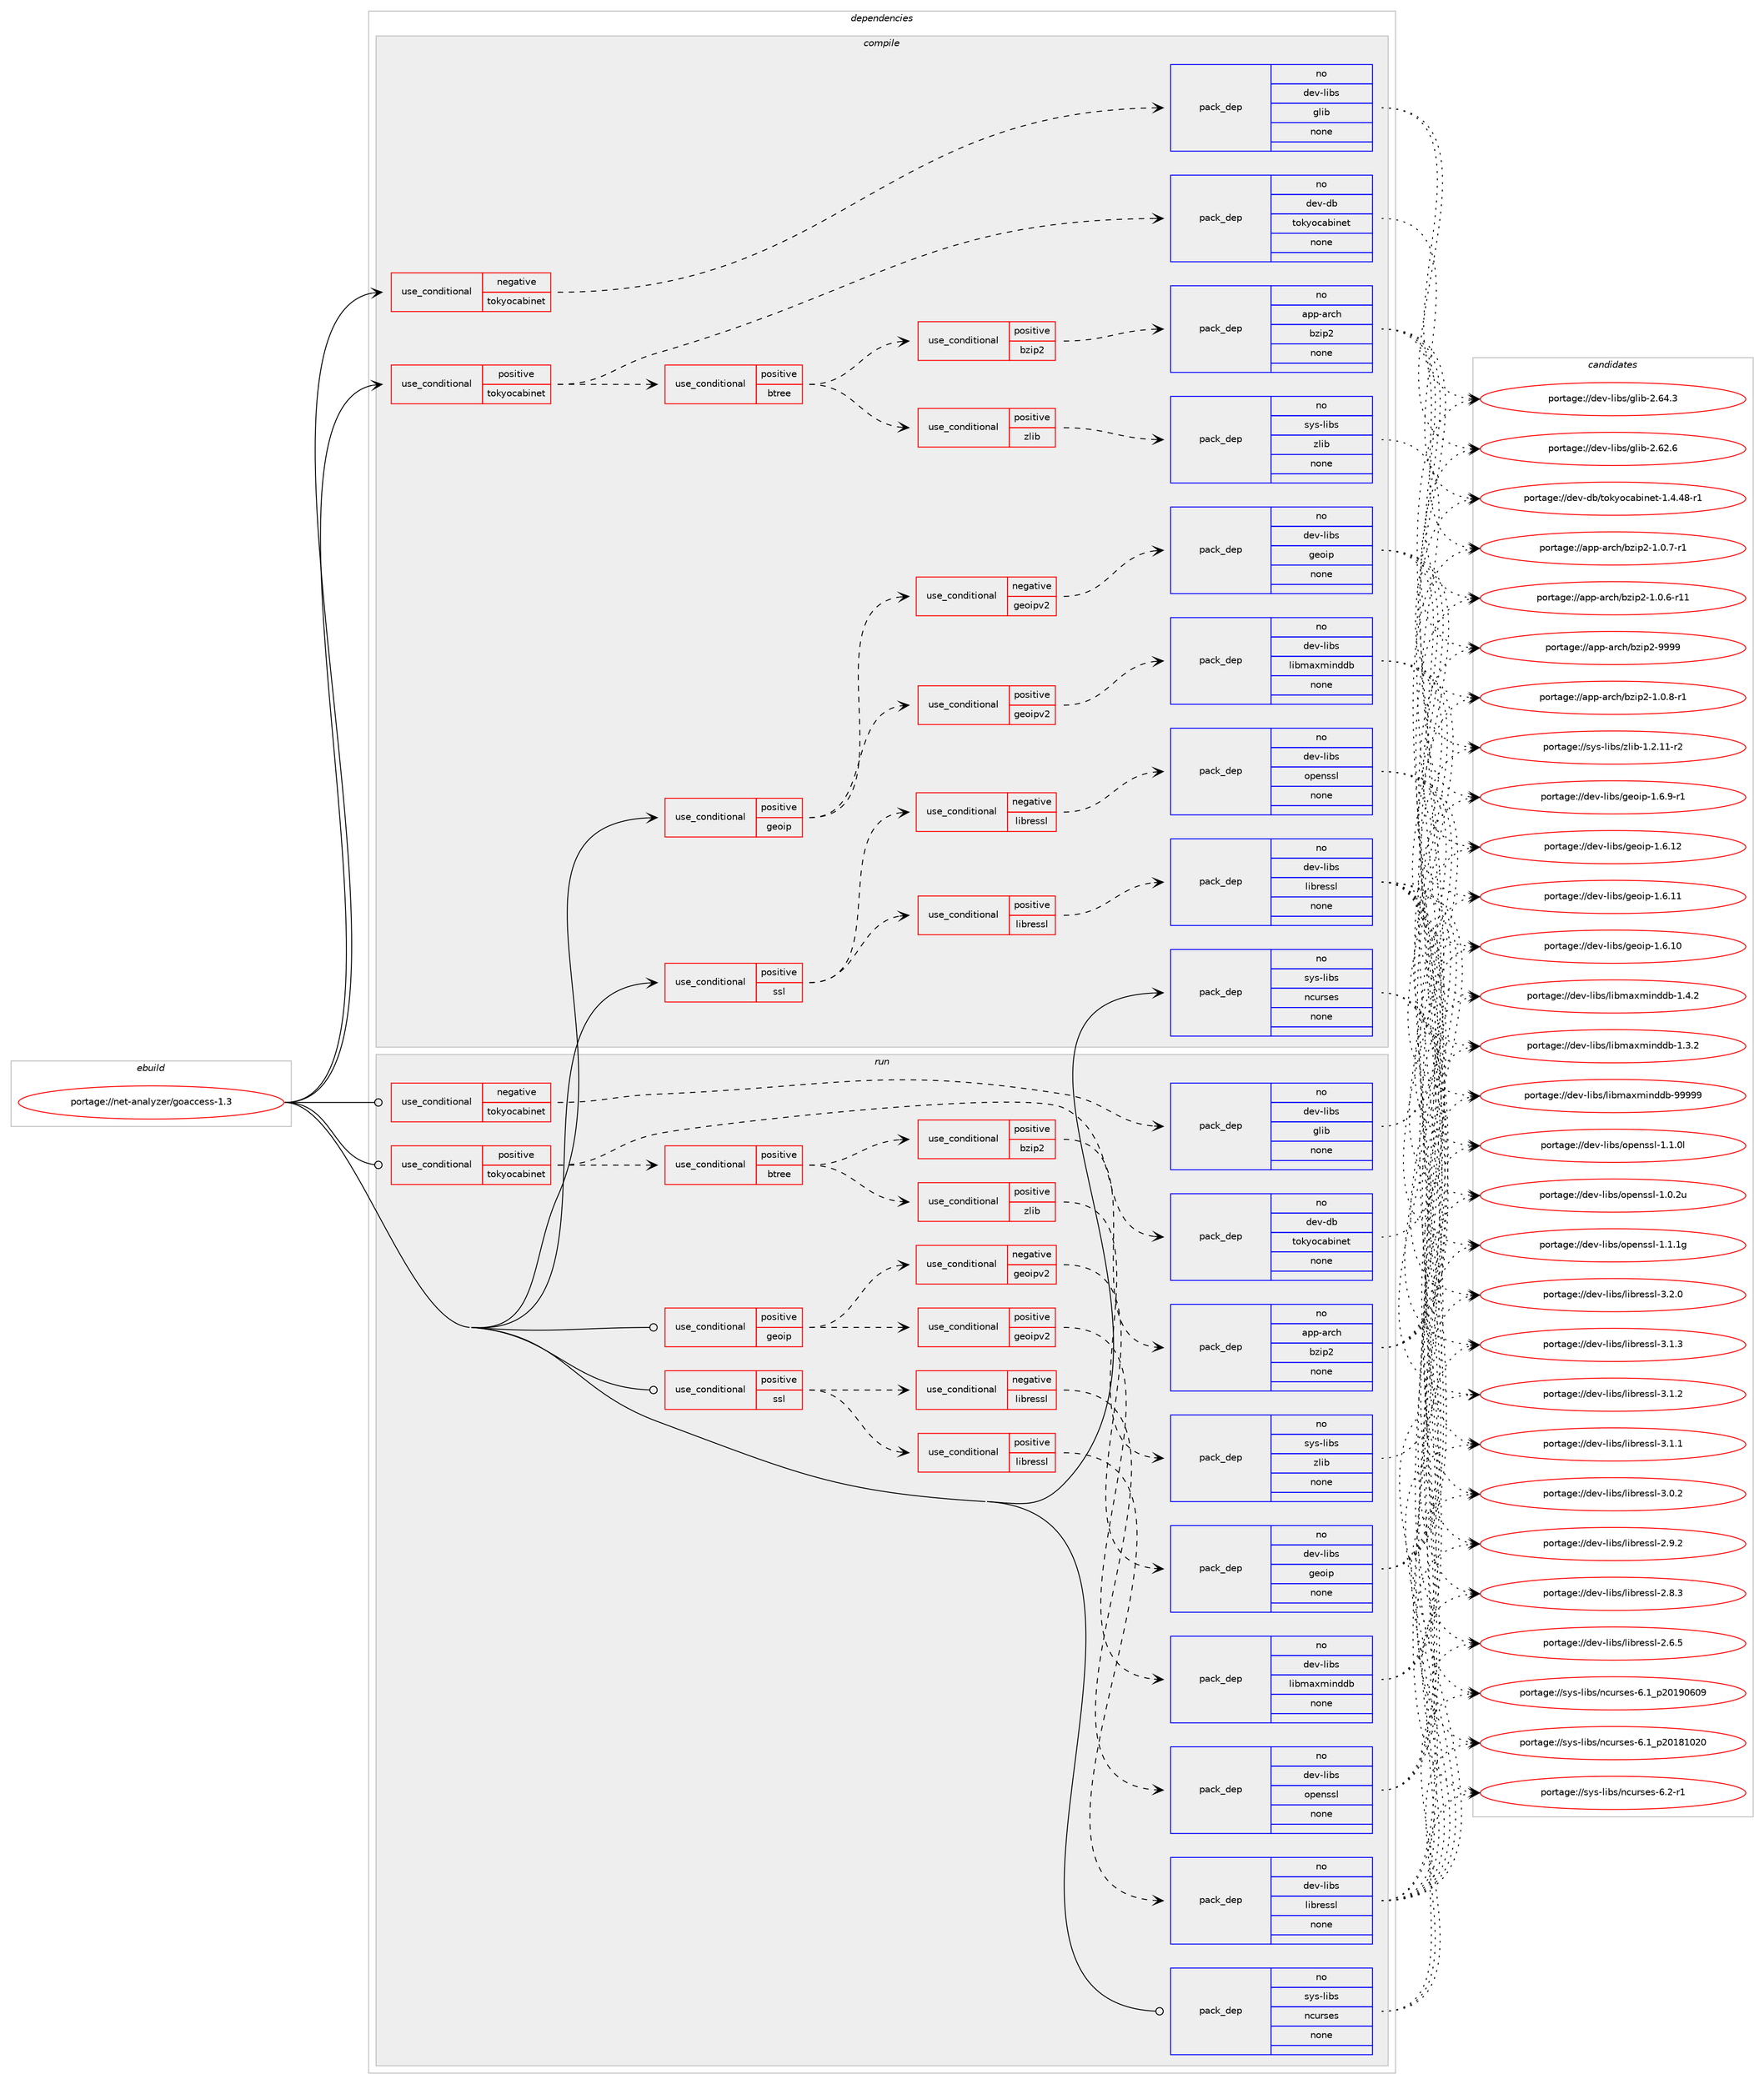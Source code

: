 digraph prolog {

# *************
# Graph options
# *************

newrank=true;
concentrate=true;
compound=true;
graph [rankdir=LR,fontname=Helvetica,fontsize=10,ranksep=1.5];#, ranksep=2.5, nodesep=0.2];
edge  [arrowhead=vee];
node  [fontname=Helvetica,fontsize=10];

# **********
# The ebuild
# **********

subgraph cluster_leftcol {
color=gray;
rank=same;
label=<<i>ebuild</i>>;
id [label="portage://net-analyzer/goaccess-1.3", color=red, width=4, href="../net-analyzer/goaccess-1.3.svg"];
}

# ****************
# The dependencies
# ****************

subgraph cluster_midcol {
color=gray;
label=<<i>dependencies</i>>;
subgraph cluster_compile {
fillcolor="#eeeeee";
style=filled;
label=<<i>compile</i>>;
subgraph cond1036 {
dependency7653 [label=<<TABLE BORDER="0" CELLBORDER="1" CELLSPACING="0" CELLPADDING="4"><TR><TD ROWSPAN="3" CELLPADDING="10">use_conditional</TD></TR><TR><TD>negative</TD></TR><TR><TD>tokyocabinet</TD></TR></TABLE>>, shape=none, color=red];
subgraph pack6536 {
dependency7654 [label=<<TABLE BORDER="0" CELLBORDER="1" CELLSPACING="0" CELLPADDING="4" WIDTH="220"><TR><TD ROWSPAN="6" CELLPADDING="30">pack_dep</TD></TR><TR><TD WIDTH="110">no</TD></TR><TR><TD>dev-libs</TD></TR><TR><TD>glib</TD></TR><TR><TD>none</TD></TR><TR><TD></TD></TR></TABLE>>, shape=none, color=blue];
}
dependency7653:e -> dependency7654:w [weight=20,style="dashed",arrowhead="vee"];
}
id:e -> dependency7653:w [weight=20,style="solid",arrowhead="vee"];
subgraph cond1037 {
dependency7655 [label=<<TABLE BORDER="0" CELLBORDER="1" CELLSPACING="0" CELLPADDING="4"><TR><TD ROWSPAN="3" CELLPADDING="10">use_conditional</TD></TR><TR><TD>positive</TD></TR><TR><TD>geoip</TD></TR></TABLE>>, shape=none, color=red];
subgraph cond1038 {
dependency7656 [label=<<TABLE BORDER="0" CELLBORDER="1" CELLSPACING="0" CELLPADDING="4"><TR><TD ROWSPAN="3" CELLPADDING="10">use_conditional</TD></TR><TR><TD>negative</TD></TR><TR><TD>geoipv2</TD></TR></TABLE>>, shape=none, color=red];
subgraph pack6537 {
dependency7657 [label=<<TABLE BORDER="0" CELLBORDER="1" CELLSPACING="0" CELLPADDING="4" WIDTH="220"><TR><TD ROWSPAN="6" CELLPADDING="30">pack_dep</TD></TR><TR><TD WIDTH="110">no</TD></TR><TR><TD>dev-libs</TD></TR><TR><TD>geoip</TD></TR><TR><TD>none</TD></TR><TR><TD></TD></TR></TABLE>>, shape=none, color=blue];
}
dependency7656:e -> dependency7657:w [weight=20,style="dashed",arrowhead="vee"];
}
dependency7655:e -> dependency7656:w [weight=20,style="dashed",arrowhead="vee"];
subgraph cond1039 {
dependency7658 [label=<<TABLE BORDER="0" CELLBORDER="1" CELLSPACING="0" CELLPADDING="4"><TR><TD ROWSPAN="3" CELLPADDING="10">use_conditional</TD></TR><TR><TD>positive</TD></TR><TR><TD>geoipv2</TD></TR></TABLE>>, shape=none, color=red];
subgraph pack6538 {
dependency7659 [label=<<TABLE BORDER="0" CELLBORDER="1" CELLSPACING="0" CELLPADDING="4" WIDTH="220"><TR><TD ROWSPAN="6" CELLPADDING="30">pack_dep</TD></TR><TR><TD WIDTH="110">no</TD></TR><TR><TD>dev-libs</TD></TR><TR><TD>libmaxminddb</TD></TR><TR><TD>none</TD></TR><TR><TD></TD></TR></TABLE>>, shape=none, color=blue];
}
dependency7658:e -> dependency7659:w [weight=20,style="dashed",arrowhead="vee"];
}
dependency7655:e -> dependency7658:w [weight=20,style="dashed",arrowhead="vee"];
}
id:e -> dependency7655:w [weight=20,style="solid",arrowhead="vee"];
subgraph cond1040 {
dependency7660 [label=<<TABLE BORDER="0" CELLBORDER="1" CELLSPACING="0" CELLPADDING="4"><TR><TD ROWSPAN="3" CELLPADDING="10">use_conditional</TD></TR><TR><TD>positive</TD></TR><TR><TD>ssl</TD></TR></TABLE>>, shape=none, color=red];
subgraph cond1041 {
dependency7661 [label=<<TABLE BORDER="0" CELLBORDER="1" CELLSPACING="0" CELLPADDING="4"><TR><TD ROWSPAN="3" CELLPADDING="10">use_conditional</TD></TR><TR><TD>negative</TD></TR><TR><TD>libressl</TD></TR></TABLE>>, shape=none, color=red];
subgraph pack6539 {
dependency7662 [label=<<TABLE BORDER="0" CELLBORDER="1" CELLSPACING="0" CELLPADDING="4" WIDTH="220"><TR><TD ROWSPAN="6" CELLPADDING="30">pack_dep</TD></TR><TR><TD WIDTH="110">no</TD></TR><TR><TD>dev-libs</TD></TR><TR><TD>openssl</TD></TR><TR><TD>none</TD></TR><TR><TD></TD></TR></TABLE>>, shape=none, color=blue];
}
dependency7661:e -> dependency7662:w [weight=20,style="dashed",arrowhead="vee"];
}
dependency7660:e -> dependency7661:w [weight=20,style="dashed",arrowhead="vee"];
subgraph cond1042 {
dependency7663 [label=<<TABLE BORDER="0" CELLBORDER="1" CELLSPACING="0" CELLPADDING="4"><TR><TD ROWSPAN="3" CELLPADDING="10">use_conditional</TD></TR><TR><TD>positive</TD></TR><TR><TD>libressl</TD></TR></TABLE>>, shape=none, color=red];
subgraph pack6540 {
dependency7664 [label=<<TABLE BORDER="0" CELLBORDER="1" CELLSPACING="0" CELLPADDING="4" WIDTH="220"><TR><TD ROWSPAN="6" CELLPADDING="30">pack_dep</TD></TR><TR><TD WIDTH="110">no</TD></TR><TR><TD>dev-libs</TD></TR><TR><TD>libressl</TD></TR><TR><TD>none</TD></TR><TR><TD></TD></TR></TABLE>>, shape=none, color=blue];
}
dependency7663:e -> dependency7664:w [weight=20,style="dashed",arrowhead="vee"];
}
dependency7660:e -> dependency7663:w [weight=20,style="dashed",arrowhead="vee"];
}
id:e -> dependency7660:w [weight=20,style="solid",arrowhead="vee"];
subgraph cond1043 {
dependency7665 [label=<<TABLE BORDER="0" CELLBORDER="1" CELLSPACING="0" CELLPADDING="4"><TR><TD ROWSPAN="3" CELLPADDING="10">use_conditional</TD></TR><TR><TD>positive</TD></TR><TR><TD>tokyocabinet</TD></TR></TABLE>>, shape=none, color=red];
subgraph pack6541 {
dependency7666 [label=<<TABLE BORDER="0" CELLBORDER="1" CELLSPACING="0" CELLPADDING="4" WIDTH="220"><TR><TD ROWSPAN="6" CELLPADDING="30">pack_dep</TD></TR><TR><TD WIDTH="110">no</TD></TR><TR><TD>dev-db</TD></TR><TR><TD>tokyocabinet</TD></TR><TR><TD>none</TD></TR><TR><TD></TD></TR></TABLE>>, shape=none, color=blue];
}
dependency7665:e -> dependency7666:w [weight=20,style="dashed",arrowhead="vee"];
subgraph cond1044 {
dependency7667 [label=<<TABLE BORDER="0" CELLBORDER="1" CELLSPACING="0" CELLPADDING="4"><TR><TD ROWSPAN="3" CELLPADDING="10">use_conditional</TD></TR><TR><TD>positive</TD></TR><TR><TD>btree</TD></TR></TABLE>>, shape=none, color=red];
subgraph cond1045 {
dependency7668 [label=<<TABLE BORDER="0" CELLBORDER="1" CELLSPACING="0" CELLPADDING="4"><TR><TD ROWSPAN="3" CELLPADDING="10">use_conditional</TD></TR><TR><TD>positive</TD></TR><TR><TD>bzip2</TD></TR></TABLE>>, shape=none, color=red];
subgraph pack6542 {
dependency7669 [label=<<TABLE BORDER="0" CELLBORDER="1" CELLSPACING="0" CELLPADDING="4" WIDTH="220"><TR><TD ROWSPAN="6" CELLPADDING="30">pack_dep</TD></TR><TR><TD WIDTH="110">no</TD></TR><TR><TD>app-arch</TD></TR><TR><TD>bzip2</TD></TR><TR><TD>none</TD></TR><TR><TD></TD></TR></TABLE>>, shape=none, color=blue];
}
dependency7668:e -> dependency7669:w [weight=20,style="dashed",arrowhead="vee"];
}
dependency7667:e -> dependency7668:w [weight=20,style="dashed",arrowhead="vee"];
subgraph cond1046 {
dependency7670 [label=<<TABLE BORDER="0" CELLBORDER="1" CELLSPACING="0" CELLPADDING="4"><TR><TD ROWSPAN="3" CELLPADDING="10">use_conditional</TD></TR><TR><TD>positive</TD></TR><TR><TD>zlib</TD></TR></TABLE>>, shape=none, color=red];
subgraph pack6543 {
dependency7671 [label=<<TABLE BORDER="0" CELLBORDER="1" CELLSPACING="0" CELLPADDING="4" WIDTH="220"><TR><TD ROWSPAN="6" CELLPADDING="30">pack_dep</TD></TR><TR><TD WIDTH="110">no</TD></TR><TR><TD>sys-libs</TD></TR><TR><TD>zlib</TD></TR><TR><TD>none</TD></TR><TR><TD></TD></TR></TABLE>>, shape=none, color=blue];
}
dependency7670:e -> dependency7671:w [weight=20,style="dashed",arrowhead="vee"];
}
dependency7667:e -> dependency7670:w [weight=20,style="dashed",arrowhead="vee"];
}
dependency7665:e -> dependency7667:w [weight=20,style="dashed",arrowhead="vee"];
}
id:e -> dependency7665:w [weight=20,style="solid",arrowhead="vee"];
subgraph pack6544 {
dependency7672 [label=<<TABLE BORDER="0" CELLBORDER="1" CELLSPACING="0" CELLPADDING="4" WIDTH="220"><TR><TD ROWSPAN="6" CELLPADDING="30">pack_dep</TD></TR><TR><TD WIDTH="110">no</TD></TR><TR><TD>sys-libs</TD></TR><TR><TD>ncurses</TD></TR><TR><TD>none</TD></TR><TR><TD></TD></TR></TABLE>>, shape=none, color=blue];
}
id:e -> dependency7672:w [weight=20,style="solid",arrowhead="vee"];
}
subgraph cluster_compileandrun {
fillcolor="#eeeeee";
style=filled;
label=<<i>compile and run</i>>;
}
subgraph cluster_run {
fillcolor="#eeeeee";
style=filled;
label=<<i>run</i>>;
subgraph cond1047 {
dependency7673 [label=<<TABLE BORDER="0" CELLBORDER="1" CELLSPACING="0" CELLPADDING="4"><TR><TD ROWSPAN="3" CELLPADDING="10">use_conditional</TD></TR><TR><TD>negative</TD></TR><TR><TD>tokyocabinet</TD></TR></TABLE>>, shape=none, color=red];
subgraph pack6545 {
dependency7674 [label=<<TABLE BORDER="0" CELLBORDER="1" CELLSPACING="0" CELLPADDING="4" WIDTH="220"><TR><TD ROWSPAN="6" CELLPADDING="30">pack_dep</TD></TR><TR><TD WIDTH="110">no</TD></TR><TR><TD>dev-libs</TD></TR><TR><TD>glib</TD></TR><TR><TD>none</TD></TR><TR><TD></TD></TR></TABLE>>, shape=none, color=blue];
}
dependency7673:e -> dependency7674:w [weight=20,style="dashed",arrowhead="vee"];
}
id:e -> dependency7673:w [weight=20,style="solid",arrowhead="odot"];
subgraph cond1048 {
dependency7675 [label=<<TABLE BORDER="0" CELLBORDER="1" CELLSPACING="0" CELLPADDING="4"><TR><TD ROWSPAN="3" CELLPADDING="10">use_conditional</TD></TR><TR><TD>positive</TD></TR><TR><TD>geoip</TD></TR></TABLE>>, shape=none, color=red];
subgraph cond1049 {
dependency7676 [label=<<TABLE BORDER="0" CELLBORDER="1" CELLSPACING="0" CELLPADDING="4"><TR><TD ROWSPAN="3" CELLPADDING="10">use_conditional</TD></TR><TR><TD>negative</TD></TR><TR><TD>geoipv2</TD></TR></TABLE>>, shape=none, color=red];
subgraph pack6546 {
dependency7677 [label=<<TABLE BORDER="0" CELLBORDER="1" CELLSPACING="0" CELLPADDING="4" WIDTH="220"><TR><TD ROWSPAN="6" CELLPADDING="30">pack_dep</TD></TR><TR><TD WIDTH="110">no</TD></TR><TR><TD>dev-libs</TD></TR><TR><TD>geoip</TD></TR><TR><TD>none</TD></TR><TR><TD></TD></TR></TABLE>>, shape=none, color=blue];
}
dependency7676:e -> dependency7677:w [weight=20,style="dashed",arrowhead="vee"];
}
dependency7675:e -> dependency7676:w [weight=20,style="dashed",arrowhead="vee"];
subgraph cond1050 {
dependency7678 [label=<<TABLE BORDER="0" CELLBORDER="1" CELLSPACING="0" CELLPADDING="4"><TR><TD ROWSPAN="3" CELLPADDING="10">use_conditional</TD></TR><TR><TD>positive</TD></TR><TR><TD>geoipv2</TD></TR></TABLE>>, shape=none, color=red];
subgraph pack6547 {
dependency7679 [label=<<TABLE BORDER="0" CELLBORDER="1" CELLSPACING="0" CELLPADDING="4" WIDTH="220"><TR><TD ROWSPAN="6" CELLPADDING="30">pack_dep</TD></TR><TR><TD WIDTH="110">no</TD></TR><TR><TD>dev-libs</TD></TR><TR><TD>libmaxminddb</TD></TR><TR><TD>none</TD></TR><TR><TD></TD></TR></TABLE>>, shape=none, color=blue];
}
dependency7678:e -> dependency7679:w [weight=20,style="dashed",arrowhead="vee"];
}
dependency7675:e -> dependency7678:w [weight=20,style="dashed",arrowhead="vee"];
}
id:e -> dependency7675:w [weight=20,style="solid",arrowhead="odot"];
subgraph cond1051 {
dependency7680 [label=<<TABLE BORDER="0" CELLBORDER="1" CELLSPACING="0" CELLPADDING="4"><TR><TD ROWSPAN="3" CELLPADDING="10">use_conditional</TD></TR><TR><TD>positive</TD></TR><TR><TD>ssl</TD></TR></TABLE>>, shape=none, color=red];
subgraph cond1052 {
dependency7681 [label=<<TABLE BORDER="0" CELLBORDER="1" CELLSPACING="0" CELLPADDING="4"><TR><TD ROWSPAN="3" CELLPADDING="10">use_conditional</TD></TR><TR><TD>negative</TD></TR><TR><TD>libressl</TD></TR></TABLE>>, shape=none, color=red];
subgraph pack6548 {
dependency7682 [label=<<TABLE BORDER="0" CELLBORDER="1" CELLSPACING="0" CELLPADDING="4" WIDTH="220"><TR><TD ROWSPAN="6" CELLPADDING="30">pack_dep</TD></TR><TR><TD WIDTH="110">no</TD></TR><TR><TD>dev-libs</TD></TR><TR><TD>openssl</TD></TR><TR><TD>none</TD></TR><TR><TD></TD></TR></TABLE>>, shape=none, color=blue];
}
dependency7681:e -> dependency7682:w [weight=20,style="dashed",arrowhead="vee"];
}
dependency7680:e -> dependency7681:w [weight=20,style="dashed",arrowhead="vee"];
subgraph cond1053 {
dependency7683 [label=<<TABLE BORDER="0" CELLBORDER="1" CELLSPACING="0" CELLPADDING="4"><TR><TD ROWSPAN="3" CELLPADDING="10">use_conditional</TD></TR><TR><TD>positive</TD></TR><TR><TD>libressl</TD></TR></TABLE>>, shape=none, color=red];
subgraph pack6549 {
dependency7684 [label=<<TABLE BORDER="0" CELLBORDER="1" CELLSPACING="0" CELLPADDING="4" WIDTH="220"><TR><TD ROWSPAN="6" CELLPADDING="30">pack_dep</TD></TR><TR><TD WIDTH="110">no</TD></TR><TR><TD>dev-libs</TD></TR><TR><TD>libressl</TD></TR><TR><TD>none</TD></TR><TR><TD></TD></TR></TABLE>>, shape=none, color=blue];
}
dependency7683:e -> dependency7684:w [weight=20,style="dashed",arrowhead="vee"];
}
dependency7680:e -> dependency7683:w [weight=20,style="dashed",arrowhead="vee"];
}
id:e -> dependency7680:w [weight=20,style="solid",arrowhead="odot"];
subgraph cond1054 {
dependency7685 [label=<<TABLE BORDER="0" CELLBORDER="1" CELLSPACING="0" CELLPADDING="4"><TR><TD ROWSPAN="3" CELLPADDING="10">use_conditional</TD></TR><TR><TD>positive</TD></TR><TR><TD>tokyocabinet</TD></TR></TABLE>>, shape=none, color=red];
subgraph pack6550 {
dependency7686 [label=<<TABLE BORDER="0" CELLBORDER="1" CELLSPACING="0" CELLPADDING="4" WIDTH="220"><TR><TD ROWSPAN="6" CELLPADDING="30">pack_dep</TD></TR><TR><TD WIDTH="110">no</TD></TR><TR><TD>dev-db</TD></TR><TR><TD>tokyocabinet</TD></TR><TR><TD>none</TD></TR><TR><TD></TD></TR></TABLE>>, shape=none, color=blue];
}
dependency7685:e -> dependency7686:w [weight=20,style="dashed",arrowhead="vee"];
subgraph cond1055 {
dependency7687 [label=<<TABLE BORDER="0" CELLBORDER="1" CELLSPACING="0" CELLPADDING="4"><TR><TD ROWSPAN="3" CELLPADDING="10">use_conditional</TD></TR><TR><TD>positive</TD></TR><TR><TD>btree</TD></TR></TABLE>>, shape=none, color=red];
subgraph cond1056 {
dependency7688 [label=<<TABLE BORDER="0" CELLBORDER="1" CELLSPACING="0" CELLPADDING="4"><TR><TD ROWSPAN="3" CELLPADDING="10">use_conditional</TD></TR><TR><TD>positive</TD></TR><TR><TD>bzip2</TD></TR></TABLE>>, shape=none, color=red];
subgraph pack6551 {
dependency7689 [label=<<TABLE BORDER="0" CELLBORDER="1" CELLSPACING="0" CELLPADDING="4" WIDTH="220"><TR><TD ROWSPAN="6" CELLPADDING="30">pack_dep</TD></TR><TR><TD WIDTH="110">no</TD></TR><TR><TD>app-arch</TD></TR><TR><TD>bzip2</TD></TR><TR><TD>none</TD></TR><TR><TD></TD></TR></TABLE>>, shape=none, color=blue];
}
dependency7688:e -> dependency7689:w [weight=20,style="dashed",arrowhead="vee"];
}
dependency7687:e -> dependency7688:w [weight=20,style="dashed",arrowhead="vee"];
subgraph cond1057 {
dependency7690 [label=<<TABLE BORDER="0" CELLBORDER="1" CELLSPACING="0" CELLPADDING="4"><TR><TD ROWSPAN="3" CELLPADDING="10">use_conditional</TD></TR><TR><TD>positive</TD></TR><TR><TD>zlib</TD></TR></TABLE>>, shape=none, color=red];
subgraph pack6552 {
dependency7691 [label=<<TABLE BORDER="0" CELLBORDER="1" CELLSPACING="0" CELLPADDING="4" WIDTH="220"><TR><TD ROWSPAN="6" CELLPADDING="30">pack_dep</TD></TR><TR><TD WIDTH="110">no</TD></TR><TR><TD>sys-libs</TD></TR><TR><TD>zlib</TD></TR><TR><TD>none</TD></TR><TR><TD></TD></TR></TABLE>>, shape=none, color=blue];
}
dependency7690:e -> dependency7691:w [weight=20,style="dashed",arrowhead="vee"];
}
dependency7687:e -> dependency7690:w [weight=20,style="dashed",arrowhead="vee"];
}
dependency7685:e -> dependency7687:w [weight=20,style="dashed",arrowhead="vee"];
}
id:e -> dependency7685:w [weight=20,style="solid",arrowhead="odot"];
subgraph pack6553 {
dependency7692 [label=<<TABLE BORDER="0" CELLBORDER="1" CELLSPACING="0" CELLPADDING="4" WIDTH="220"><TR><TD ROWSPAN="6" CELLPADDING="30">pack_dep</TD></TR><TR><TD WIDTH="110">no</TD></TR><TR><TD>sys-libs</TD></TR><TR><TD>ncurses</TD></TR><TR><TD>none</TD></TR><TR><TD></TD></TR></TABLE>>, shape=none, color=blue];
}
id:e -> dependency7692:w [weight=20,style="solid",arrowhead="odot"];
}
}

# **************
# The candidates
# **************

subgraph cluster_choices {
rank=same;
color=gray;
label=<<i>candidates</i>>;

subgraph choice6536 {
color=black;
nodesep=1;
choice1001011184510810598115471031081059845504654524651 [label="portage://dev-libs/glib-2.64.3", color=red, width=4,href="../dev-libs/glib-2.64.3.svg"];
choice1001011184510810598115471031081059845504654504654 [label="portage://dev-libs/glib-2.62.6", color=red, width=4,href="../dev-libs/glib-2.62.6.svg"];
dependency7654:e -> choice1001011184510810598115471031081059845504654524651:w [style=dotted,weight="100"];
dependency7654:e -> choice1001011184510810598115471031081059845504654504654:w [style=dotted,weight="100"];
}
subgraph choice6537 {
color=black;
nodesep=1;
choice1001011184510810598115471031011111051124549465446574511449 [label="portage://dev-libs/geoip-1.6.9-r1", color=red, width=4,href="../dev-libs/geoip-1.6.9-r1.svg"];
choice10010111845108105981154710310111110511245494654464950 [label="portage://dev-libs/geoip-1.6.12", color=red, width=4,href="../dev-libs/geoip-1.6.12.svg"];
choice10010111845108105981154710310111110511245494654464949 [label="portage://dev-libs/geoip-1.6.11", color=red, width=4,href="../dev-libs/geoip-1.6.11.svg"];
choice10010111845108105981154710310111110511245494654464948 [label="portage://dev-libs/geoip-1.6.10", color=red, width=4,href="../dev-libs/geoip-1.6.10.svg"];
dependency7657:e -> choice1001011184510810598115471031011111051124549465446574511449:w [style=dotted,weight="100"];
dependency7657:e -> choice10010111845108105981154710310111110511245494654464950:w [style=dotted,weight="100"];
dependency7657:e -> choice10010111845108105981154710310111110511245494654464949:w [style=dotted,weight="100"];
dependency7657:e -> choice10010111845108105981154710310111110511245494654464948:w [style=dotted,weight="100"];
}
subgraph choice6538 {
color=black;
nodesep=1;
choice100101118451081059811547108105981099712010910511010010098455757575757 [label="portage://dev-libs/libmaxminddb-99999", color=red, width=4,href="../dev-libs/libmaxminddb-99999.svg"];
choice100101118451081059811547108105981099712010910511010010098454946524650 [label="portage://dev-libs/libmaxminddb-1.4.2", color=red, width=4,href="../dev-libs/libmaxminddb-1.4.2.svg"];
choice100101118451081059811547108105981099712010910511010010098454946514650 [label="portage://dev-libs/libmaxminddb-1.3.2", color=red, width=4,href="../dev-libs/libmaxminddb-1.3.2.svg"];
dependency7659:e -> choice100101118451081059811547108105981099712010910511010010098455757575757:w [style=dotted,weight="100"];
dependency7659:e -> choice100101118451081059811547108105981099712010910511010010098454946524650:w [style=dotted,weight="100"];
dependency7659:e -> choice100101118451081059811547108105981099712010910511010010098454946514650:w [style=dotted,weight="100"];
}
subgraph choice6539 {
color=black;
nodesep=1;
choice100101118451081059811547111112101110115115108454946494649103 [label="portage://dev-libs/openssl-1.1.1g", color=red, width=4,href="../dev-libs/openssl-1.1.1g.svg"];
choice100101118451081059811547111112101110115115108454946494648108 [label="portage://dev-libs/openssl-1.1.0l", color=red, width=4,href="../dev-libs/openssl-1.1.0l.svg"];
choice100101118451081059811547111112101110115115108454946484650117 [label="portage://dev-libs/openssl-1.0.2u", color=red, width=4,href="../dev-libs/openssl-1.0.2u.svg"];
dependency7662:e -> choice100101118451081059811547111112101110115115108454946494649103:w [style=dotted,weight="100"];
dependency7662:e -> choice100101118451081059811547111112101110115115108454946494648108:w [style=dotted,weight="100"];
dependency7662:e -> choice100101118451081059811547111112101110115115108454946484650117:w [style=dotted,weight="100"];
}
subgraph choice6540 {
color=black;
nodesep=1;
choice10010111845108105981154710810598114101115115108455146504648 [label="portage://dev-libs/libressl-3.2.0", color=red, width=4,href="../dev-libs/libressl-3.2.0.svg"];
choice10010111845108105981154710810598114101115115108455146494651 [label="portage://dev-libs/libressl-3.1.3", color=red, width=4,href="../dev-libs/libressl-3.1.3.svg"];
choice10010111845108105981154710810598114101115115108455146494650 [label="portage://dev-libs/libressl-3.1.2", color=red, width=4,href="../dev-libs/libressl-3.1.2.svg"];
choice10010111845108105981154710810598114101115115108455146494649 [label="portage://dev-libs/libressl-3.1.1", color=red, width=4,href="../dev-libs/libressl-3.1.1.svg"];
choice10010111845108105981154710810598114101115115108455146484650 [label="portage://dev-libs/libressl-3.0.2", color=red, width=4,href="../dev-libs/libressl-3.0.2.svg"];
choice10010111845108105981154710810598114101115115108455046574650 [label="portage://dev-libs/libressl-2.9.2", color=red, width=4,href="../dev-libs/libressl-2.9.2.svg"];
choice10010111845108105981154710810598114101115115108455046564651 [label="portage://dev-libs/libressl-2.8.3", color=red, width=4,href="../dev-libs/libressl-2.8.3.svg"];
choice10010111845108105981154710810598114101115115108455046544653 [label="portage://dev-libs/libressl-2.6.5", color=red, width=4,href="../dev-libs/libressl-2.6.5.svg"];
dependency7664:e -> choice10010111845108105981154710810598114101115115108455146504648:w [style=dotted,weight="100"];
dependency7664:e -> choice10010111845108105981154710810598114101115115108455146494651:w [style=dotted,weight="100"];
dependency7664:e -> choice10010111845108105981154710810598114101115115108455146494650:w [style=dotted,weight="100"];
dependency7664:e -> choice10010111845108105981154710810598114101115115108455146494649:w [style=dotted,weight="100"];
dependency7664:e -> choice10010111845108105981154710810598114101115115108455146484650:w [style=dotted,weight="100"];
dependency7664:e -> choice10010111845108105981154710810598114101115115108455046574650:w [style=dotted,weight="100"];
dependency7664:e -> choice10010111845108105981154710810598114101115115108455046564651:w [style=dotted,weight="100"];
dependency7664:e -> choice10010111845108105981154710810598114101115115108455046544653:w [style=dotted,weight="100"];
}
subgraph choice6541 {
color=black;
nodesep=1;
choice100101118451009847116111107121111999798105110101116454946524652564511449 [label="portage://dev-db/tokyocabinet-1.4.48-r1", color=red, width=4,href="../dev-db/tokyocabinet-1.4.48-r1.svg"];
dependency7666:e -> choice100101118451009847116111107121111999798105110101116454946524652564511449:w [style=dotted,weight="100"];
}
subgraph choice6542 {
color=black;
nodesep=1;
choice971121124597114991044798122105112504557575757 [label="portage://app-arch/bzip2-9999", color=red, width=4,href="../app-arch/bzip2-9999.svg"];
choice971121124597114991044798122105112504549464846564511449 [label="portage://app-arch/bzip2-1.0.8-r1", color=red, width=4,href="../app-arch/bzip2-1.0.8-r1.svg"];
choice971121124597114991044798122105112504549464846554511449 [label="portage://app-arch/bzip2-1.0.7-r1", color=red, width=4,href="../app-arch/bzip2-1.0.7-r1.svg"];
choice97112112459711499104479812210511250454946484654451144949 [label="portage://app-arch/bzip2-1.0.6-r11", color=red, width=4,href="../app-arch/bzip2-1.0.6-r11.svg"];
dependency7669:e -> choice971121124597114991044798122105112504557575757:w [style=dotted,weight="100"];
dependency7669:e -> choice971121124597114991044798122105112504549464846564511449:w [style=dotted,weight="100"];
dependency7669:e -> choice971121124597114991044798122105112504549464846554511449:w [style=dotted,weight="100"];
dependency7669:e -> choice97112112459711499104479812210511250454946484654451144949:w [style=dotted,weight="100"];
}
subgraph choice6543 {
color=black;
nodesep=1;
choice11512111545108105981154712210810598454946504649494511450 [label="portage://sys-libs/zlib-1.2.11-r2", color=red, width=4,href="../sys-libs/zlib-1.2.11-r2.svg"];
dependency7671:e -> choice11512111545108105981154712210810598454946504649494511450:w [style=dotted,weight="100"];
}
subgraph choice6544 {
color=black;
nodesep=1;
choice11512111545108105981154711099117114115101115455446504511449 [label="portage://sys-libs/ncurses-6.2-r1", color=red, width=4,href="../sys-libs/ncurses-6.2-r1.svg"];
choice1151211154510810598115471109911711411510111545544649951125048495748544857 [label="portage://sys-libs/ncurses-6.1_p20190609", color=red, width=4,href="../sys-libs/ncurses-6.1_p20190609.svg"];
choice1151211154510810598115471109911711411510111545544649951125048495649485048 [label="portage://sys-libs/ncurses-6.1_p20181020", color=red, width=4,href="../sys-libs/ncurses-6.1_p20181020.svg"];
dependency7672:e -> choice11512111545108105981154711099117114115101115455446504511449:w [style=dotted,weight="100"];
dependency7672:e -> choice1151211154510810598115471109911711411510111545544649951125048495748544857:w [style=dotted,weight="100"];
dependency7672:e -> choice1151211154510810598115471109911711411510111545544649951125048495649485048:w [style=dotted,weight="100"];
}
subgraph choice6545 {
color=black;
nodesep=1;
choice1001011184510810598115471031081059845504654524651 [label="portage://dev-libs/glib-2.64.3", color=red, width=4,href="../dev-libs/glib-2.64.3.svg"];
choice1001011184510810598115471031081059845504654504654 [label="portage://dev-libs/glib-2.62.6", color=red, width=4,href="../dev-libs/glib-2.62.6.svg"];
dependency7674:e -> choice1001011184510810598115471031081059845504654524651:w [style=dotted,weight="100"];
dependency7674:e -> choice1001011184510810598115471031081059845504654504654:w [style=dotted,weight="100"];
}
subgraph choice6546 {
color=black;
nodesep=1;
choice1001011184510810598115471031011111051124549465446574511449 [label="portage://dev-libs/geoip-1.6.9-r1", color=red, width=4,href="../dev-libs/geoip-1.6.9-r1.svg"];
choice10010111845108105981154710310111110511245494654464950 [label="portage://dev-libs/geoip-1.6.12", color=red, width=4,href="../dev-libs/geoip-1.6.12.svg"];
choice10010111845108105981154710310111110511245494654464949 [label="portage://dev-libs/geoip-1.6.11", color=red, width=4,href="../dev-libs/geoip-1.6.11.svg"];
choice10010111845108105981154710310111110511245494654464948 [label="portage://dev-libs/geoip-1.6.10", color=red, width=4,href="../dev-libs/geoip-1.6.10.svg"];
dependency7677:e -> choice1001011184510810598115471031011111051124549465446574511449:w [style=dotted,weight="100"];
dependency7677:e -> choice10010111845108105981154710310111110511245494654464950:w [style=dotted,weight="100"];
dependency7677:e -> choice10010111845108105981154710310111110511245494654464949:w [style=dotted,weight="100"];
dependency7677:e -> choice10010111845108105981154710310111110511245494654464948:w [style=dotted,weight="100"];
}
subgraph choice6547 {
color=black;
nodesep=1;
choice100101118451081059811547108105981099712010910511010010098455757575757 [label="portage://dev-libs/libmaxminddb-99999", color=red, width=4,href="../dev-libs/libmaxminddb-99999.svg"];
choice100101118451081059811547108105981099712010910511010010098454946524650 [label="portage://dev-libs/libmaxminddb-1.4.2", color=red, width=4,href="../dev-libs/libmaxminddb-1.4.2.svg"];
choice100101118451081059811547108105981099712010910511010010098454946514650 [label="portage://dev-libs/libmaxminddb-1.3.2", color=red, width=4,href="../dev-libs/libmaxminddb-1.3.2.svg"];
dependency7679:e -> choice100101118451081059811547108105981099712010910511010010098455757575757:w [style=dotted,weight="100"];
dependency7679:e -> choice100101118451081059811547108105981099712010910511010010098454946524650:w [style=dotted,weight="100"];
dependency7679:e -> choice100101118451081059811547108105981099712010910511010010098454946514650:w [style=dotted,weight="100"];
}
subgraph choice6548 {
color=black;
nodesep=1;
choice100101118451081059811547111112101110115115108454946494649103 [label="portage://dev-libs/openssl-1.1.1g", color=red, width=4,href="../dev-libs/openssl-1.1.1g.svg"];
choice100101118451081059811547111112101110115115108454946494648108 [label="portage://dev-libs/openssl-1.1.0l", color=red, width=4,href="../dev-libs/openssl-1.1.0l.svg"];
choice100101118451081059811547111112101110115115108454946484650117 [label="portage://dev-libs/openssl-1.0.2u", color=red, width=4,href="../dev-libs/openssl-1.0.2u.svg"];
dependency7682:e -> choice100101118451081059811547111112101110115115108454946494649103:w [style=dotted,weight="100"];
dependency7682:e -> choice100101118451081059811547111112101110115115108454946494648108:w [style=dotted,weight="100"];
dependency7682:e -> choice100101118451081059811547111112101110115115108454946484650117:w [style=dotted,weight="100"];
}
subgraph choice6549 {
color=black;
nodesep=1;
choice10010111845108105981154710810598114101115115108455146504648 [label="portage://dev-libs/libressl-3.2.0", color=red, width=4,href="../dev-libs/libressl-3.2.0.svg"];
choice10010111845108105981154710810598114101115115108455146494651 [label="portage://dev-libs/libressl-3.1.3", color=red, width=4,href="../dev-libs/libressl-3.1.3.svg"];
choice10010111845108105981154710810598114101115115108455146494650 [label="portage://dev-libs/libressl-3.1.2", color=red, width=4,href="../dev-libs/libressl-3.1.2.svg"];
choice10010111845108105981154710810598114101115115108455146494649 [label="portage://dev-libs/libressl-3.1.1", color=red, width=4,href="../dev-libs/libressl-3.1.1.svg"];
choice10010111845108105981154710810598114101115115108455146484650 [label="portage://dev-libs/libressl-3.0.2", color=red, width=4,href="../dev-libs/libressl-3.0.2.svg"];
choice10010111845108105981154710810598114101115115108455046574650 [label="portage://dev-libs/libressl-2.9.2", color=red, width=4,href="../dev-libs/libressl-2.9.2.svg"];
choice10010111845108105981154710810598114101115115108455046564651 [label="portage://dev-libs/libressl-2.8.3", color=red, width=4,href="../dev-libs/libressl-2.8.3.svg"];
choice10010111845108105981154710810598114101115115108455046544653 [label="portage://dev-libs/libressl-2.6.5", color=red, width=4,href="../dev-libs/libressl-2.6.5.svg"];
dependency7684:e -> choice10010111845108105981154710810598114101115115108455146504648:w [style=dotted,weight="100"];
dependency7684:e -> choice10010111845108105981154710810598114101115115108455146494651:w [style=dotted,weight="100"];
dependency7684:e -> choice10010111845108105981154710810598114101115115108455146494650:w [style=dotted,weight="100"];
dependency7684:e -> choice10010111845108105981154710810598114101115115108455146494649:w [style=dotted,weight="100"];
dependency7684:e -> choice10010111845108105981154710810598114101115115108455146484650:w [style=dotted,weight="100"];
dependency7684:e -> choice10010111845108105981154710810598114101115115108455046574650:w [style=dotted,weight="100"];
dependency7684:e -> choice10010111845108105981154710810598114101115115108455046564651:w [style=dotted,weight="100"];
dependency7684:e -> choice10010111845108105981154710810598114101115115108455046544653:w [style=dotted,weight="100"];
}
subgraph choice6550 {
color=black;
nodesep=1;
choice100101118451009847116111107121111999798105110101116454946524652564511449 [label="portage://dev-db/tokyocabinet-1.4.48-r1", color=red, width=4,href="../dev-db/tokyocabinet-1.4.48-r1.svg"];
dependency7686:e -> choice100101118451009847116111107121111999798105110101116454946524652564511449:w [style=dotted,weight="100"];
}
subgraph choice6551 {
color=black;
nodesep=1;
choice971121124597114991044798122105112504557575757 [label="portage://app-arch/bzip2-9999", color=red, width=4,href="../app-arch/bzip2-9999.svg"];
choice971121124597114991044798122105112504549464846564511449 [label="portage://app-arch/bzip2-1.0.8-r1", color=red, width=4,href="../app-arch/bzip2-1.0.8-r1.svg"];
choice971121124597114991044798122105112504549464846554511449 [label="portage://app-arch/bzip2-1.0.7-r1", color=red, width=4,href="../app-arch/bzip2-1.0.7-r1.svg"];
choice97112112459711499104479812210511250454946484654451144949 [label="portage://app-arch/bzip2-1.0.6-r11", color=red, width=4,href="../app-arch/bzip2-1.0.6-r11.svg"];
dependency7689:e -> choice971121124597114991044798122105112504557575757:w [style=dotted,weight="100"];
dependency7689:e -> choice971121124597114991044798122105112504549464846564511449:w [style=dotted,weight="100"];
dependency7689:e -> choice971121124597114991044798122105112504549464846554511449:w [style=dotted,weight="100"];
dependency7689:e -> choice97112112459711499104479812210511250454946484654451144949:w [style=dotted,weight="100"];
}
subgraph choice6552 {
color=black;
nodesep=1;
choice11512111545108105981154712210810598454946504649494511450 [label="portage://sys-libs/zlib-1.2.11-r2", color=red, width=4,href="../sys-libs/zlib-1.2.11-r2.svg"];
dependency7691:e -> choice11512111545108105981154712210810598454946504649494511450:w [style=dotted,weight="100"];
}
subgraph choice6553 {
color=black;
nodesep=1;
choice11512111545108105981154711099117114115101115455446504511449 [label="portage://sys-libs/ncurses-6.2-r1", color=red, width=4,href="../sys-libs/ncurses-6.2-r1.svg"];
choice1151211154510810598115471109911711411510111545544649951125048495748544857 [label="portage://sys-libs/ncurses-6.1_p20190609", color=red, width=4,href="../sys-libs/ncurses-6.1_p20190609.svg"];
choice1151211154510810598115471109911711411510111545544649951125048495649485048 [label="portage://sys-libs/ncurses-6.1_p20181020", color=red, width=4,href="../sys-libs/ncurses-6.1_p20181020.svg"];
dependency7692:e -> choice11512111545108105981154711099117114115101115455446504511449:w [style=dotted,weight="100"];
dependency7692:e -> choice1151211154510810598115471109911711411510111545544649951125048495748544857:w [style=dotted,weight="100"];
dependency7692:e -> choice1151211154510810598115471109911711411510111545544649951125048495649485048:w [style=dotted,weight="100"];
}
}

}

